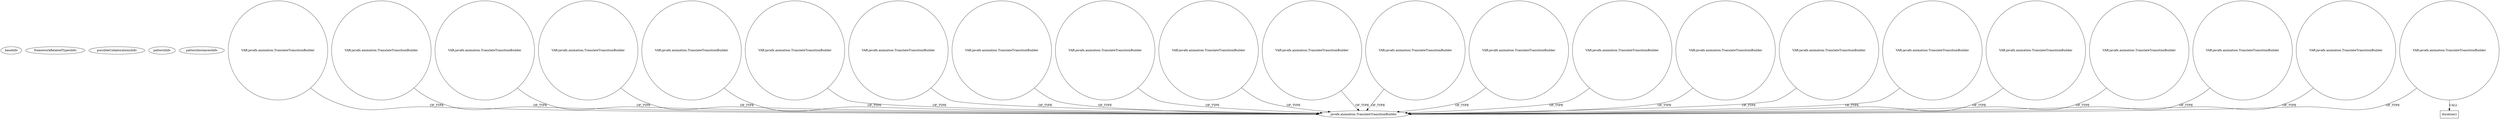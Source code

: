 digraph {
baseInfo[graphId=3792,category="pattern",isAnonymous=false,possibleRelation=false]
frameworkRelatedTypesInfo[]
possibleCollaborationsInfo[]
patternInfo[frequency=2.0,patternRootClient=null]
patternInstancesInfo[0="7thwheel-medaka-chan~/7thwheel-medaka-chan/medaka-chan-master/src/seventhwheel/pos/controller/MainController.java~MainController~25",1="Maxxa-MT-common~/Maxxa-MT-common/MT-common-master/src/cz/commons/example/animation/SimpleAnimationExample.java~SimpleAnimationExample~908"]
73[label="javafx.animation.TranslateTransitionBuilder",vertexType="FRAMEWORK_CLASS_TYPE",isFrameworkType=false]
77[label="VAR:javafx.animation.TranslateTransitionBuilder",vertexType="VARIABLE_EXPRESION",isFrameworkType=false,shape=circle]
83[label="VAR:javafx.animation.TranslateTransitionBuilder",vertexType="VARIABLE_EXPRESION",isFrameworkType=false,shape=circle]
163[label="VAR:javafx.animation.TranslateTransitionBuilder",vertexType="VARIABLE_EXPRESION",isFrameworkType=false,shape=circle]
98[label="VAR:javafx.animation.TranslateTransitionBuilder",vertexType="VARIABLE_EXPRESION",isFrameworkType=false,shape=circle]
181[label="VAR:javafx.animation.TranslateTransitionBuilder",vertexType="VARIABLE_EXPRESION",isFrameworkType=false,shape=circle]
193[label="VAR:javafx.animation.TranslateTransitionBuilder",vertexType="VARIABLE_EXPRESION",isFrameworkType=false,shape=circle]
166[label="VAR:javafx.animation.TranslateTransitionBuilder",vertexType="VARIABLE_EXPRESION",isFrameworkType=false,shape=circle]
95[label="VAR:javafx.animation.TranslateTransitionBuilder",vertexType="VARIABLE_EXPRESION",isFrameworkType=false,shape=circle]
172[label="VAR:javafx.animation.TranslateTransitionBuilder",vertexType="VARIABLE_EXPRESION",isFrameworkType=false,shape=circle]
184[label="VAR:javafx.animation.TranslateTransitionBuilder",vertexType="VARIABLE_EXPRESION",isFrameworkType=false,shape=circle]
80[label="VAR:javafx.animation.TranslateTransitionBuilder",vertexType="VARIABLE_EXPRESION",isFrameworkType=false,shape=circle]
86[label="VAR:javafx.animation.TranslateTransitionBuilder",vertexType="VARIABLE_EXPRESION",isFrameworkType=false,shape=circle]
169[label="VAR:javafx.animation.TranslateTransitionBuilder",vertexType="VARIABLE_EXPRESION",isFrameworkType=false,shape=circle]
175[label="VAR:javafx.animation.TranslateTransitionBuilder",vertexType="VARIABLE_EXPRESION",isFrameworkType=false,shape=circle]
104[label="VAR:javafx.animation.TranslateTransitionBuilder",vertexType="VARIABLE_EXPRESION",isFrameworkType=false,shape=circle]
101[label="VAR:javafx.animation.TranslateTransitionBuilder",vertexType="VARIABLE_EXPRESION",isFrameworkType=false,shape=circle]
187[label="VAR:javafx.animation.TranslateTransitionBuilder",vertexType="VARIABLE_EXPRESION",isFrameworkType=false,shape=circle]
74[label="VAR:javafx.animation.TranslateTransitionBuilder",vertexType="VARIABLE_EXPRESION",isFrameworkType=false,shape=circle]
160[label="VAR:javafx.animation.TranslateTransitionBuilder",vertexType="VARIABLE_EXPRESION",isFrameworkType=false,shape=circle]
71[label="VAR:javafx.animation.TranslateTransitionBuilder",vertexType="VARIABLE_EXPRESION",isFrameworkType=false,shape=circle]
92[label="VAR:javafx.animation.TranslateTransitionBuilder",vertexType="VARIABLE_EXPRESION",isFrameworkType=false,shape=circle]
190[label="VAR:javafx.animation.TranslateTransitionBuilder",vertexType="VARIABLE_EXPRESION",isFrameworkType=false,shape=circle]
170[label="duration()",vertexType="INSIDE_CALL",isFrameworkType=false,shape=box]
163->73[label="OF_TYPE"]
80->73[label="OF_TYPE"]
193->73[label="OF_TYPE"]
175->73[label="OF_TYPE"]
181->73[label="OF_TYPE"]
74->73[label="OF_TYPE"]
169->170[label="CALL"]
166->73[label="OF_TYPE"]
190->73[label="OF_TYPE"]
71->73[label="OF_TYPE"]
98->73[label="OF_TYPE"]
172->73[label="OF_TYPE"]
92->73[label="OF_TYPE"]
104->73[label="OF_TYPE"]
160->73[label="OF_TYPE"]
184->73[label="OF_TYPE"]
187->73[label="OF_TYPE"]
95->73[label="OF_TYPE"]
101->73[label="OF_TYPE"]
169->73[label="OF_TYPE"]
77->73[label="OF_TYPE"]
86->73[label="OF_TYPE"]
83->73[label="OF_TYPE"]
}
